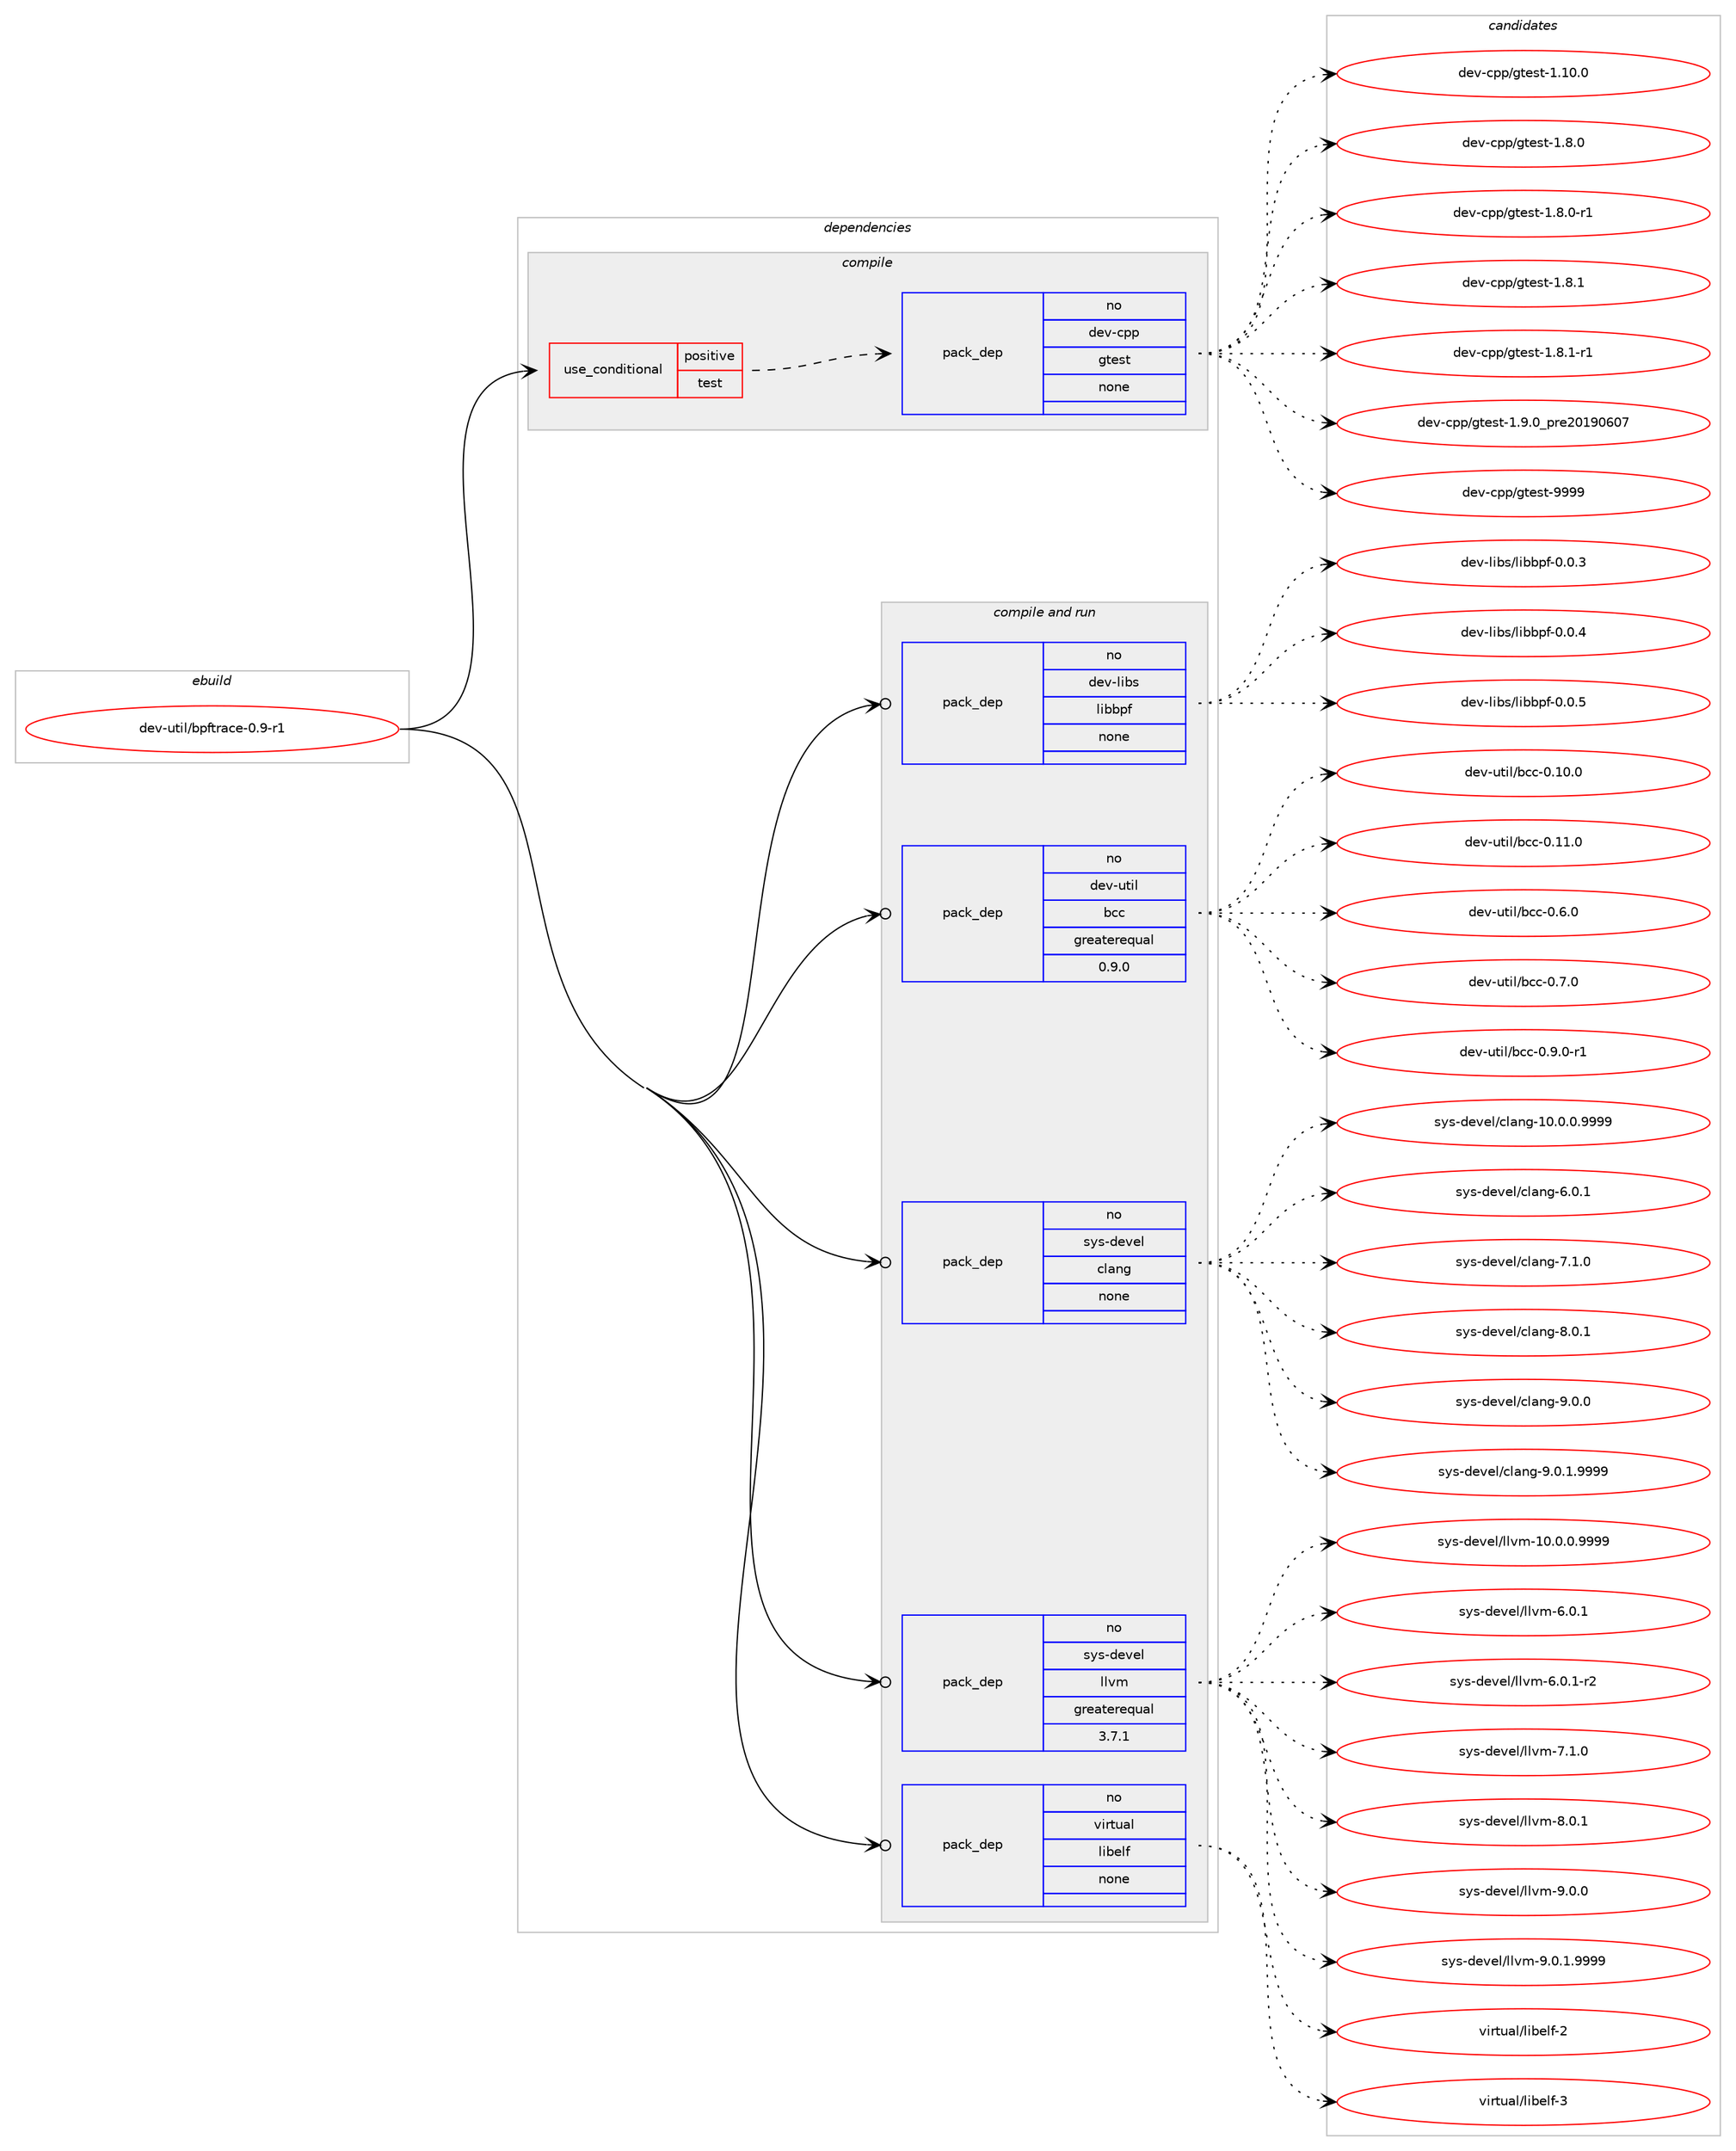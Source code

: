digraph prolog {

# *************
# Graph options
# *************

newrank=true;
concentrate=true;
compound=true;
graph [rankdir=LR,fontname=Helvetica,fontsize=10,ranksep=1.5];#, ranksep=2.5, nodesep=0.2];
edge  [arrowhead=vee];
node  [fontname=Helvetica,fontsize=10];

# **********
# The ebuild
# **********

subgraph cluster_leftcol {
color=gray;
rank=same;
label=<<i>ebuild</i>>;
id [label="dev-util/bpftrace-0.9-r1", color=red, width=4, href="../dev-util/bpftrace-0.9-r1.svg"];
}

# ****************
# The dependencies
# ****************

subgraph cluster_midcol {
color=gray;
label=<<i>dependencies</i>>;
subgraph cluster_compile {
fillcolor="#eeeeee";
style=filled;
label=<<i>compile</i>>;
subgraph cond181890 {
dependency725873 [label=<<TABLE BORDER="0" CELLBORDER="1" CELLSPACING="0" CELLPADDING="4"><TR><TD ROWSPAN="3" CELLPADDING="10">use_conditional</TD></TR><TR><TD>positive</TD></TR><TR><TD>test</TD></TR></TABLE>>, shape=none, color=red];
subgraph pack531877 {
dependency725874 [label=<<TABLE BORDER="0" CELLBORDER="1" CELLSPACING="0" CELLPADDING="4" WIDTH="220"><TR><TD ROWSPAN="6" CELLPADDING="30">pack_dep</TD></TR><TR><TD WIDTH="110">no</TD></TR><TR><TD>dev-cpp</TD></TR><TR><TD>gtest</TD></TR><TR><TD>none</TD></TR><TR><TD></TD></TR></TABLE>>, shape=none, color=blue];
}
dependency725873:e -> dependency725874:w [weight=20,style="dashed",arrowhead="vee"];
}
id:e -> dependency725873:w [weight=20,style="solid",arrowhead="vee"];
}
subgraph cluster_compileandrun {
fillcolor="#eeeeee";
style=filled;
label=<<i>compile and run</i>>;
subgraph pack531878 {
dependency725875 [label=<<TABLE BORDER="0" CELLBORDER="1" CELLSPACING="0" CELLPADDING="4" WIDTH="220"><TR><TD ROWSPAN="6" CELLPADDING="30">pack_dep</TD></TR><TR><TD WIDTH="110">no</TD></TR><TR><TD>dev-libs</TD></TR><TR><TD>libbpf</TD></TR><TR><TD>none</TD></TR><TR><TD></TD></TR></TABLE>>, shape=none, color=blue];
}
id:e -> dependency725875:w [weight=20,style="solid",arrowhead="odotvee"];
subgraph pack531879 {
dependency725876 [label=<<TABLE BORDER="0" CELLBORDER="1" CELLSPACING="0" CELLPADDING="4" WIDTH="220"><TR><TD ROWSPAN="6" CELLPADDING="30">pack_dep</TD></TR><TR><TD WIDTH="110">no</TD></TR><TR><TD>dev-util</TD></TR><TR><TD>bcc</TD></TR><TR><TD>greaterequal</TD></TR><TR><TD>0.9.0</TD></TR></TABLE>>, shape=none, color=blue];
}
id:e -> dependency725876:w [weight=20,style="solid",arrowhead="odotvee"];
subgraph pack531880 {
dependency725877 [label=<<TABLE BORDER="0" CELLBORDER="1" CELLSPACING="0" CELLPADDING="4" WIDTH="220"><TR><TD ROWSPAN="6" CELLPADDING="30">pack_dep</TD></TR><TR><TD WIDTH="110">no</TD></TR><TR><TD>sys-devel</TD></TR><TR><TD>clang</TD></TR><TR><TD>none</TD></TR><TR><TD></TD></TR></TABLE>>, shape=none, color=blue];
}
id:e -> dependency725877:w [weight=20,style="solid",arrowhead="odotvee"];
subgraph pack531881 {
dependency725878 [label=<<TABLE BORDER="0" CELLBORDER="1" CELLSPACING="0" CELLPADDING="4" WIDTH="220"><TR><TD ROWSPAN="6" CELLPADDING="30">pack_dep</TD></TR><TR><TD WIDTH="110">no</TD></TR><TR><TD>sys-devel</TD></TR><TR><TD>llvm</TD></TR><TR><TD>greaterequal</TD></TR><TR><TD>3.7.1</TD></TR></TABLE>>, shape=none, color=blue];
}
id:e -> dependency725878:w [weight=20,style="solid",arrowhead="odotvee"];
subgraph pack531882 {
dependency725879 [label=<<TABLE BORDER="0" CELLBORDER="1" CELLSPACING="0" CELLPADDING="4" WIDTH="220"><TR><TD ROWSPAN="6" CELLPADDING="30">pack_dep</TD></TR><TR><TD WIDTH="110">no</TD></TR><TR><TD>virtual</TD></TR><TR><TD>libelf</TD></TR><TR><TD>none</TD></TR><TR><TD></TD></TR></TABLE>>, shape=none, color=blue];
}
id:e -> dependency725879:w [weight=20,style="solid",arrowhead="odotvee"];
}
subgraph cluster_run {
fillcolor="#eeeeee";
style=filled;
label=<<i>run</i>>;
}
}

# **************
# The candidates
# **************

subgraph cluster_choices {
rank=same;
color=gray;
label=<<i>candidates</i>>;

subgraph choice531877 {
color=black;
nodesep=1;
choice10010111845991121124710311610111511645494649484648 [label="dev-cpp/gtest-1.10.0", color=red, width=4,href="../dev-cpp/gtest-1.10.0.svg"];
choice100101118459911211247103116101115116454946564648 [label="dev-cpp/gtest-1.8.0", color=red, width=4,href="../dev-cpp/gtest-1.8.0.svg"];
choice1001011184599112112471031161011151164549465646484511449 [label="dev-cpp/gtest-1.8.0-r1", color=red, width=4,href="../dev-cpp/gtest-1.8.0-r1.svg"];
choice100101118459911211247103116101115116454946564649 [label="dev-cpp/gtest-1.8.1", color=red, width=4,href="../dev-cpp/gtest-1.8.1.svg"];
choice1001011184599112112471031161011151164549465646494511449 [label="dev-cpp/gtest-1.8.1-r1", color=red, width=4,href="../dev-cpp/gtest-1.8.1-r1.svg"];
choice100101118459911211247103116101115116454946574648951121141015048495748544855 [label="dev-cpp/gtest-1.9.0_pre20190607", color=red, width=4,href="../dev-cpp/gtest-1.9.0_pre20190607.svg"];
choice1001011184599112112471031161011151164557575757 [label="dev-cpp/gtest-9999", color=red, width=4,href="../dev-cpp/gtest-9999.svg"];
dependency725874:e -> choice10010111845991121124710311610111511645494649484648:w [style=dotted,weight="100"];
dependency725874:e -> choice100101118459911211247103116101115116454946564648:w [style=dotted,weight="100"];
dependency725874:e -> choice1001011184599112112471031161011151164549465646484511449:w [style=dotted,weight="100"];
dependency725874:e -> choice100101118459911211247103116101115116454946564649:w [style=dotted,weight="100"];
dependency725874:e -> choice1001011184599112112471031161011151164549465646494511449:w [style=dotted,weight="100"];
dependency725874:e -> choice100101118459911211247103116101115116454946574648951121141015048495748544855:w [style=dotted,weight="100"];
dependency725874:e -> choice1001011184599112112471031161011151164557575757:w [style=dotted,weight="100"];
}
subgraph choice531878 {
color=black;
nodesep=1;
choice1001011184510810598115471081059898112102454846484651 [label="dev-libs/libbpf-0.0.3", color=red, width=4,href="../dev-libs/libbpf-0.0.3.svg"];
choice1001011184510810598115471081059898112102454846484652 [label="dev-libs/libbpf-0.0.4", color=red, width=4,href="../dev-libs/libbpf-0.0.4.svg"];
choice1001011184510810598115471081059898112102454846484653 [label="dev-libs/libbpf-0.0.5", color=red, width=4,href="../dev-libs/libbpf-0.0.5.svg"];
dependency725875:e -> choice1001011184510810598115471081059898112102454846484651:w [style=dotted,weight="100"];
dependency725875:e -> choice1001011184510810598115471081059898112102454846484652:w [style=dotted,weight="100"];
dependency725875:e -> choice1001011184510810598115471081059898112102454846484653:w [style=dotted,weight="100"];
}
subgraph choice531879 {
color=black;
nodesep=1;
choice100101118451171161051084798999945484649484648 [label="dev-util/bcc-0.10.0", color=red, width=4,href="../dev-util/bcc-0.10.0.svg"];
choice100101118451171161051084798999945484649494648 [label="dev-util/bcc-0.11.0", color=red, width=4,href="../dev-util/bcc-0.11.0.svg"];
choice1001011184511711610510847989999454846544648 [label="dev-util/bcc-0.6.0", color=red, width=4,href="../dev-util/bcc-0.6.0.svg"];
choice1001011184511711610510847989999454846554648 [label="dev-util/bcc-0.7.0", color=red, width=4,href="../dev-util/bcc-0.7.0.svg"];
choice10010111845117116105108479899994548465746484511449 [label="dev-util/bcc-0.9.0-r1", color=red, width=4,href="../dev-util/bcc-0.9.0-r1.svg"];
dependency725876:e -> choice100101118451171161051084798999945484649484648:w [style=dotted,weight="100"];
dependency725876:e -> choice100101118451171161051084798999945484649494648:w [style=dotted,weight="100"];
dependency725876:e -> choice1001011184511711610510847989999454846544648:w [style=dotted,weight="100"];
dependency725876:e -> choice1001011184511711610510847989999454846554648:w [style=dotted,weight="100"];
dependency725876:e -> choice10010111845117116105108479899994548465746484511449:w [style=dotted,weight="100"];
}
subgraph choice531880 {
color=black;
nodesep=1;
choice11512111545100101118101108479910897110103454948464846484657575757 [label="sys-devel/clang-10.0.0.9999", color=red, width=4,href="../sys-devel/clang-10.0.0.9999.svg"];
choice11512111545100101118101108479910897110103455446484649 [label="sys-devel/clang-6.0.1", color=red, width=4,href="../sys-devel/clang-6.0.1.svg"];
choice11512111545100101118101108479910897110103455546494648 [label="sys-devel/clang-7.1.0", color=red, width=4,href="../sys-devel/clang-7.1.0.svg"];
choice11512111545100101118101108479910897110103455646484649 [label="sys-devel/clang-8.0.1", color=red, width=4,href="../sys-devel/clang-8.0.1.svg"];
choice11512111545100101118101108479910897110103455746484648 [label="sys-devel/clang-9.0.0", color=red, width=4,href="../sys-devel/clang-9.0.0.svg"];
choice115121115451001011181011084799108971101034557464846494657575757 [label="sys-devel/clang-9.0.1.9999", color=red, width=4,href="../sys-devel/clang-9.0.1.9999.svg"];
dependency725877:e -> choice11512111545100101118101108479910897110103454948464846484657575757:w [style=dotted,weight="100"];
dependency725877:e -> choice11512111545100101118101108479910897110103455446484649:w [style=dotted,weight="100"];
dependency725877:e -> choice11512111545100101118101108479910897110103455546494648:w [style=dotted,weight="100"];
dependency725877:e -> choice11512111545100101118101108479910897110103455646484649:w [style=dotted,weight="100"];
dependency725877:e -> choice11512111545100101118101108479910897110103455746484648:w [style=dotted,weight="100"];
dependency725877:e -> choice115121115451001011181011084799108971101034557464846494657575757:w [style=dotted,weight="100"];
}
subgraph choice531881 {
color=black;
nodesep=1;
choice1151211154510010111810110847108108118109454948464846484657575757 [label="sys-devel/llvm-10.0.0.9999", color=red, width=4,href="../sys-devel/llvm-10.0.0.9999.svg"];
choice1151211154510010111810110847108108118109455446484649 [label="sys-devel/llvm-6.0.1", color=red, width=4,href="../sys-devel/llvm-6.0.1.svg"];
choice11512111545100101118101108471081081181094554464846494511450 [label="sys-devel/llvm-6.0.1-r2", color=red, width=4,href="../sys-devel/llvm-6.0.1-r2.svg"];
choice1151211154510010111810110847108108118109455546494648 [label="sys-devel/llvm-7.1.0", color=red, width=4,href="../sys-devel/llvm-7.1.0.svg"];
choice1151211154510010111810110847108108118109455646484649 [label="sys-devel/llvm-8.0.1", color=red, width=4,href="../sys-devel/llvm-8.0.1.svg"];
choice1151211154510010111810110847108108118109455746484648 [label="sys-devel/llvm-9.0.0", color=red, width=4,href="../sys-devel/llvm-9.0.0.svg"];
choice11512111545100101118101108471081081181094557464846494657575757 [label="sys-devel/llvm-9.0.1.9999", color=red, width=4,href="../sys-devel/llvm-9.0.1.9999.svg"];
dependency725878:e -> choice1151211154510010111810110847108108118109454948464846484657575757:w [style=dotted,weight="100"];
dependency725878:e -> choice1151211154510010111810110847108108118109455446484649:w [style=dotted,weight="100"];
dependency725878:e -> choice11512111545100101118101108471081081181094554464846494511450:w [style=dotted,weight="100"];
dependency725878:e -> choice1151211154510010111810110847108108118109455546494648:w [style=dotted,weight="100"];
dependency725878:e -> choice1151211154510010111810110847108108118109455646484649:w [style=dotted,weight="100"];
dependency725878:e -> choice1151211154510010111810110847108108118109455746484648:w [style=dotted,weight="100"];
dependency725878:e -> choice11512111545100101118101108471081081181094557464846494657575757:w [style=dotted,weight="100"];
}
subgraph choice531882 {
color=black;
nodesep=1;
choice1181051141161179710847108105981011081024550 [label="virtual/libelf-2", color=red, width=4,href="../virtual/libelf-2.svg"];
choice1181051141161179710847108105981011081024551 [label="virtual/libelf-3", color=red, width=4,href="../virtual/libelf-3.svg"];
dependency725879:e -> choice1181051141161179710847108105981011081024550:w [style=dotted,weight="100"];
dependency725879:e -> choice1181051141161179710847108105981011081024551:w [style=dotted,weight="100"];
}
}

}
